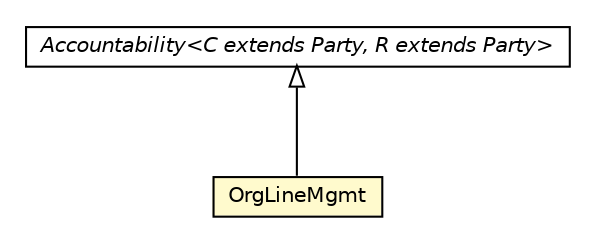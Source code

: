 #!/usr/local/bin/dot
#
# Class diagram 
# Generated by UMLGraph version R5_6_6-8-g8d7759 (http://www.umlgraph.org/)
#

digraph G {
	edge [fontname="Helvetica",fontsize=10,labelfontname="Helvetica",labelfontsize=10];
	node [fontname="Helvetica",fontsize=10,shape=plaintext];
	nodesep=0.25;
	ranksep=0.5;
	// org.dddlib.organisation.domain.OrgLineMgmt
	c74245 [label=<<table title="org.dddlib.organisation.domain.OrgLineMgmt" border="0" cellborder="1" cellspacing="0" cellpadding="2" port="p" bgcolor="lemonChiffon" href="./OrgLineMgmt.html">
		<tr><td><table border="0" cellspacing="0" cellpadding="1">
<tr><td align="center" balign="center"> OrgLineMgmt </td></tr>
		</table></td></tr>
		</table>>, URL="./OrgLineMgmt.html", fontname="Helvetica", fontcolor="black", fontsize=10.0];
	// org.dddlib.organisation.domain.Accountability<C extends org.dddlib.organisation.domain.Party, R extends org.dddlib.organisation.domain.Party>
	c74257 [label=<<table title="org.dddlib.organisation.domain.Accountability" border="0" cellborder="1" cellspacing="0" cellpadding="2" port="p" href="./Accountability.html">
		<tr><td><table border="0" cellspacing="0" cellpadding="1">
<tr><td align="center" balign="center"><font face="Helvetica-Oblique"> Accountability&lt;C extends Party, R extends Party&gt; </font></td></tr>
		</table></td></tr>
		</table>>, URL="./Accountability.html", fontname="Helvetica", fontcolor="black", fontsize=10.0];
	//org.dddlib.organisation.domain.OrgLineMgmt extends org.dddlib.organisation.domain.Accountability<org.dddlib.organisation.domain.Organization, org.dddlib.organisation.domain.Organization>
	c74257:p -> c74245:p [dir=back,arrowtail=empty];
}

